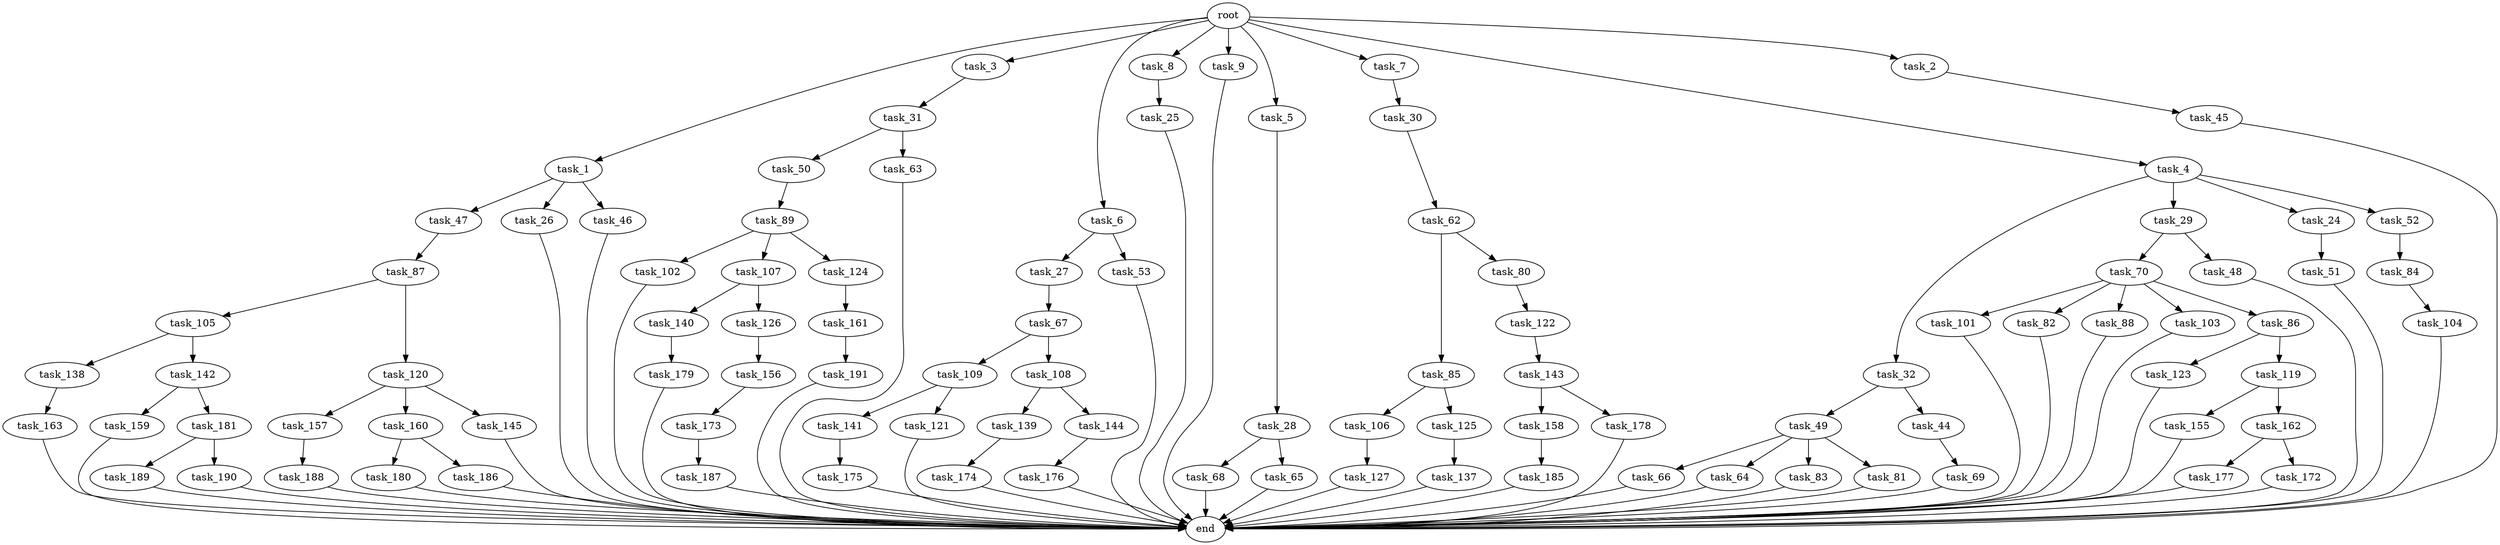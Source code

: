 digraph G {
  task_180 [size="695784701952.000000"];
  task_31 [size="858993459200.000000"];
  task_101 [size="695784701952.000000"];
  task_47 [size="420906795008.000000"];
  task_62 [size="214748364800.000000"];
  task_157 [size="137438953472.000000"];
  task_106 [size="549755813888.000000"];
  task_177 [size="420906795008.000000"];
  task_102 [size="309237645312.000000"];
  task_32 [size="858993459200.000000"];
  task_159 [size="695784701952.000000"];
  task_123 [size="77309411328.000000"];
  task_30 [size="858993459200.000000"];
  end [size="0.000000"];
  task_27 [size="137438953472.000000"];
  task_105 [size="420906795008.000000"];
  task_104 [size="309237645312.000000"];
  task_138 [size="34359738368.000000"];
  task_143 [size="214748364800.000000"];
  task_70 [size="34359738368.000000"];
  task_53 [size="137438953472.000000"];
  task_122 [size="137438953472.000000"];
  task_1 [size="1024.000000"];
  task_66 [size="309237645312.000000"];
  task_173 [size="137438953472.000000"];
  task_3 [size="1024.000000"];
  task_6 [size="1024.000000"];
  task_161 [size="77309411328.000000"];
  task_119 [size="77309411328.000000"];
  task_85 [size="858993459200.000000"];
  task_160 [size="137438953472.000000"];
  task_26 [size="420906795008.000000"];
  task_8 [size="1024.000000"];
  task_141 [size="34359738368.000000"];
  task_25 [size="695784701952.000000"];
  task_145 [size="137438953472.000000"];
  task_80 [size="858993459200.000000"];
  task_188 [size="309237645312.000000"];
  task_51 [size="34359738368.000000"];
  task_9 [size="1024.000000"];
  task_68 [size="549755813888.000000"];
  task_175 [size="34359738368.000000"];
  task_67 [size="214748364800.000000"];
  task_29 [size="858993459200.000000"];
  task_176 [size="137438953472.000000"];
  task_179 [size="77309411328.000000"];
  task_82 [size="695784701952.000000"];
  task_89 [size="420906795008.000000"];
  task_109 [size="137438953472.000000"];
  task_64 [size="309237645312.000000"];
  task_140 [size="695784701952.000000"];
  task_191 [size="214748364800.000000"];
  task_108 [size="137438953472.000000"];
  task_120 [size="420906795008.000000"];
  task_45 [size="34359738368.000000"];
  task_155 [size="77309411328.000000"];
  task_69 [size="214748364800.000000"];
  task_46 [size="420906795008.000000"];
  task_186 [size="695784701952.000000"];
  task_121 [size="34359738368.000000"];
  task_84 [size="34359738368.000000"];
  task_125 [size="549755813888.000000"];
  task_137 [size="34359738368.000000"];
  task_172 [size="420906795008.000000"];
  task_189 [size="214748364800.000000"];
  task_5 [size="1024.000000"];
  task_158 [size="309237645312.000000"];
  task_187 [size="137438953472.000000"];
  task_107 [size="309237645312.000000"];
  task_88 [size="695784701952.000000"];
  task_48 [size="34359738368.000000"];
  task_83 [size="309237645312.000000"];
  task_126 [size="695784701952.000000"];
  task_7 [size="1024.000000"];
  task_103 [size="695784701952.000000"];
  task_24 [size="858993459200.000000"];
  task_81 [size="309237645312.000000"];
  task_50 [size="137438953472.000000"];
  task_28 [size="420906795008.000000"];
  root [size="0.000000"];
  task_49 [size="420906795008.000000"];
  task_127 [size="77309411328.000000"];
  task_124 [size="309237645312.000000"];
  task_156 [size="309237645312.000000"];
  task_139 [size="34359738368.000000"];
  task_44 [size="420906795008.000000"];
  task_163 [size="34359738368.000000"];
  task_142 [size="34359738368.000000"];
  task_181 [size="695784701952.000000"];
  task_87 [size="549755813888.000000"];
  task_52 [size="858993459200.000000"];
  task_144 [size="34359738368.000000"];
  task_4 [size="1024.000000"];
  task_174 [size="309237645312.000000"];
  task_63 [size="137438953472.000000"];
  task_190 [size="214748364800.000000"];
  task_185 [size="34359738368.000000"];
  task_86 [size="695784701952.000000"];
  task_2 [size="1024.000000"];
  task_178 [size="309237645312.000000"];
  task_162 [size="77309411328.000000"];
  task_65 [size="549755813888.000000"];

  task_180 -> end [size="1.000000"];
  task_31 -> task_50 [size="134217728.000000"];
  task_31 -> task_63 [size="134217728.000000"];
  task_101 -> end [size="1.000000"];
  task_47 -> task_87 [size="536870912.000000"];
  task_62 -> task_85 [size="838860800.000000"];
  task_62 -> task_80 [size="838860800.000000"];
  task_157 -> task_188 [size="301989888.000000"];
  task_106 -> task_127 [size="75497472.000000"];
  task_177 -> end [size="1.000000"];
  task_102 -> end [size="1.000000"];
  task_32 -> task_44 [size="411041792.000000"];
  task_32 -> task_49 [size="411041792.000000"];
  task_159 -> end [size="1.000000"];
  task_123 -> end [size="1.000000"];
  task_30 -> task_62 [size="209715200.000000"];
  task_27 -> task_67 [size="209715200.000000"];
  task_105 -> task_138 [size="33554432.000000"];
  task_105 -> task_142 [size="33554432.000000"];
  task_104 -> end [size="1.000000"];
  task_138 -> task_163 [size="33554432.000000"];
  task_143 -> task_158 [size="301989888.000000"];
  task_143 -> task_178 [size="301989888.000000"];
  task_70 -> task_88 [size="679477248.000000"];
  task_70 -> task_82 [size="679477248.000000"];
  task_70 -> task_101 [size="679477248.000000"];
  task_70 -> task_103 [size="679477248.000000"];
  task_70 -> task_86 [size="679477248.000000"];
  task_53 -> end [size="1.000000"];
  task_122 -> task_143 [size="209715200.000000"];
  task_1 -> task_26 [size="411041792.000000"];
  task_1 -> task_46 [size="411041792.000000"];
  task_1 -> task_47 [size="411041792.000000"];
  task_66 -> end [size="1.000000"];
  task_173 -> task_187 [size="134217728.000000"];
  task_3 -> task_31 [size="838860800.000000"];
  task_6 -> task_27 [size="134217728.000000"];
  task_6 -> task_53 [size="134217728.000000"];
  task_161 -> task_191 [size="209715200.000000"];
  task_119 -> task_155 [size="75497472.000000"];
  task_119 -> task_162 [size="75497472.000000"];
  task_85 -> task_106 [size="536870912.000000"];
  task_85 -> task_125 [size="536870912.000000"];
  task_160 -> task_180 [size="679477248.000000"];
  task_160 -> task_186 [size="679477248.000000"];
  task_26 -> end [size="1.000000"];
  task_8 -> task_25 [size="679477248.000000"];
  task_141 -> task_175 [size="33554432.000000"];
  task_25 -> end [size="1.000000"];
  task_145 -> end [size="1.000000"];
  task_80 -> task_122 [size="134217728.000000"];
  task_188 -> end [size="1.000000"];
  task_51 -> end [size="1.000000"];
  task_9 -> end [size="1.000000"];
  task_68 -> end [size="1.000000"];
  task_175 -> end [size="1.000000"];
  task_67 -> task_109 [size="134217728.000000"];
  task_67 -> task_108 [size="134217728.000000"];
  task_29 -> task_48 [size="33554432.000000"];
  task_29 -> task_70 [size="33554432.000000"];
  task_176 -> end [size="1.000000"];
  task_179 -> end [size="1.000000"];
  task_82 -> end [size="1.000000"];
  task_89 -> task_124 [size="301989888.000000"];
  task_89 -> task_107 [size="301989888.000000"];
  task_89 -> task_102 [size="301989888.000000"];
  task_109 -> task_121 [size="33554432.000000"];
  task_109 -> task_141 [size="33554432.000000"];
  task_64 -> end [size="1.000000"];
  task_140 -> task_179 [size="75497472.000000"];
  task_191 -> end [size="1.000000"];
  task_108 -> task_139 [size="33554432.000000"];
  task_108 -> task_144 [size="33554432.000000"];
  task_120 -> task_145 [size="134217728.000000"];
  task_120 -> task_157 [size="134217728.000000"];
  task_120 -> task_160 [size="134217728.000000"];
  task_45 -> end [size="1.000000"];
  task_155 -> end [size="1.000000"];
  task_69 -> end [size="1.000000"];
  task_46 -> end [size="1.000000"];
  task_186 -> end [size="1.000000"];
  task_121 -> end [size="1.000000"];
  task_84 -> task_104 [size="301989888.000000"];
  task_125 -> task_137 [size="33554432.000000"];
  task_137 -> end [size="1.000000"];
  task_172 -> end [size="1.000000"];
  task_189 -> end [size="1.000000"];
  task_5 -> task_28 [size="411041792.000000"];
  task_158 -> task_185 [size="33554432.000000"];
  task_187 -> end [size="1.000000"];
  task_107 -> task_126 [size="679477248.000000"];
  task_107 -> task_140 [size="679477248.000000"];
  task_88 -> end [size="1.000000"];
  task_48 -> end [size="1.000000"];
  task_83 -> end [size="1.000000"];
  task_126 -> task_156 [size="301989888.000000"];
  task_7 -> task_30 [size="838860800.000000"];
  task_103 -> end [size="1.000000"];
  task_24 -> task_51 [size="33554432.000000"];
  task_81 -> end [size="1.000000"];
  task_50 -> task_89 [size="411041792.000000"];
  task_28 -> task_68 [size="536870912.000000"];
  task_28 -> task_65 [size="536870912.000000"];
  root -> task_9 [size="1.000000"];
  root -> task_5 [size="1.000000"];
  root -> task_7 [size="1.000000"];
  root -> task_2 [size="1.000000"];
  root -> task_1 [size="1.000000"];
  root -> task_8 [size="1.000000"];
  root -> task_4 [size="1.000000"];
  root -> task_3 [size="1.000000"];
  root -> task_6 [size="1.000000"];
  task_49 -> task_64 [size="301989888.000000"];
  task_49 -> task_81 [size="301989888.000000"];
  task_49 -> task_66 [size="301989888.000000"];
  task_49 -> task_83 [size="301989888.000000"];
  task_127 -> end [size="1.000000"];
  task_124 -> task_161 [size="75497472.000000"];
  task_156 -> task_173 [size="134217728.000000"];
  task_139 -> task_174 [size="301989888.000000"];
  task_44 -> task_69 [size="209715200.000000"];
  task_163 -> end [size="1.000000"];
  task_142 -> task_181 [size="679477248.000000"];
  task_142 -> task_159 [size="679477248.000000"];
  task_181 -> task_189 [size="209715200.000000"];
  task_181 -> task_190 [size="209715200.000000"];
  task_87 -> task_105 [size="411041792.000000"];
  task_87 -> task_120 [size="411041792.000000"];
  task_52 -> task_84 [size="33554432.000000"];
  task_144 -> task_176 [size="134217728.000000"];
  task_4 -> task_24 [size="838860800.000000"];
  task_4 -> task_32 [size="838860800.000000"];
  task_4 -> task_52 [size="838860800.000000"];
  task_4 -> task_29 [size="838860800.000000"];
  task_174 -> end [size="1.000000"];
  task_63 -> end [size="1.000000"];
  task_190 -> end [size="1.000000"];
  task_185 -> end [size="1.000000"];
  task_86 -> task_119 [size="75497472.000000"];
  task_86 -> task_123 [size="75497472.000000"];
  task_2 -> task_45 [size="33554432.000000"];
  task_178 -> end [size="1.000000"];
  task_162 -> task_177 [size="411041792.000000"];
  task_162 -> task_172 [size="411041792.000000"];
  task_65 -> end [size="1.000000"];
}
